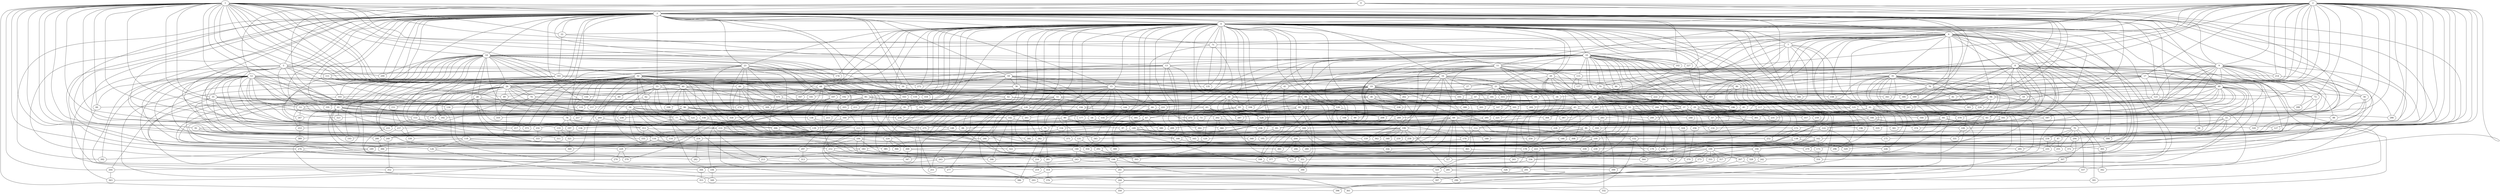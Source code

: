 strict graph "barabasi_albert_graph(400,3)" {
0;
1;
2;
3;
4;
5;
6;
7;
8;
9;
10;
11;
12;
13;
14;
15;
16;
17;
18;
19;
20;
21;
22;
23;
24;
25;
26;
27;
28;
29;
30;
31;
32;
33;
34;
35;
36;
37;
38;
39;
40;
41;
42;
43;
44;
45;
46;
47;
48;
49;
50;
51;
52;
53;
54;
55;
56;
57;
58;
59;
60;
61;
62;
63;
64;
65;
66;
67;
68;
69;
70;
71;
72;
73;
74;
75;
76;
77;
78;
79;
80;
81;
82;
83;
84;
85;
86;
87;
88;
89;
90;
91;
92;
93;
94;
95;
96;
97;
98;
99;
100;
101;
102;
103;
104;
105;
106;
107;
108;
109;
110;
111;
112;
113;
114;
115;
116;
117;
118;
119;
120;
121;
122;
123;
124;
125;
126;
127;
128;
129;
130;
131;
132;
133;
134;
135;
136;
137;
138;
139;
140;
141;
142;
143;
144;
145;
146;
147;
148;
149;
150;
151;
152;
153;
154;
155;
156;
157;
158;
159;
160;
161;
162;
163;
164;
165;
166;
167;
168;
169;
170;
171;
172;
173;
174;
175;
176;
177;
178;
179;
180;
181;
182;
183;
184;
185;
186;
187;
188;
189;
190;
191;
192;
193;
194;
195;
196;
197;
198;
199;
200;
201;
202;
203;
204;
205;
206;
207;
208;
209;
210;
211;
212;
213;
214;
215;
216;
217;
218;
219;
220;
221;
222;
223;
224;
225;
226;
227;
228;
229;
230;
231;
232;
233;
234;
235;
236;
237;
238;
239;
240;
241;
242;
243;
244;
245;
246;
247;
248;
249;
250;
251;
252;
253;
254;
255;
256;
257;
258;
259;
260;
261;
262;
263;
264;
265;
266;
267;
268;
269;
270;
271;
272;
273;
274;
275;
276;
277;
278;
279;
280;
281;
282;
283;
284;
285;
286;
287;
288;
289;
290;
291;
292;
293;
294;
295;
296;
297;
298;
299;
300;
301;
302;
303;
304;
305;
306;
307;
308;
309;
310;
311;
312;
313;
314;
315;
316;
317;
318;
319;
320;
321;
322;
323;
324;
325;
326;
327;
328;
329;
330;
331;
332;
333;
334;
335;
336;
337;
338;
339;
340;
341;
342;
343;
344;
345;
346;
347;
348;
349;
350;
351;
352;
353;
354;
355;
356;
357;
358;
359;
360;
361;
362;
363;
364;
365;
366;
367;
368;
369;
370;
371;
372;
373;
374;
375;
376;
377;
378;
379;
380;
381;
382;
383;
384;
385;
386;
387;
388;
389;
390;
391;
392;
393;
394;
395;
396;
397;
398;
399;
0 -- 3  [is_available=True, prob="0.0718934583172"];
0 -- 5  [is_available=True, prob="1.0"];
0 -- 294  [is_available=True, prob="0.593997237383"];
0 -- 9  [is_available=True, prob="0.457173921353"];
0 -- 12  [is_available=True, prob="0.558397594838"];
0 -- 50  [is_available=True, prob="0.89722426874"];
0 -- 187  [is_available=True, prob="0.207787732257"];
0 -- 190  [is_available=True, prob="0.894584044504"];
1 -- 3  [is_available=True, prob="0.465208249939"];
1 -- 4  [is_available=True, prob="1.0"];
1 -- 5  [is_available=True, prob="0.979094343221"];
1 -- 6  [is_available=True, prob="0.0130062577436"];
1 -- 264  [is_available=True, prob="1.0"];
1 -- 10  [is_available=True, prob="1.0"];
1 -- 12  [is_available=True, prob="0.229570769158"];
1 -- 13  [is_available=True, prob="0.887584714237"];
1 -- 14  [is_available=True, prob="1.0"];
1 -- 143  [is_available=True, prob="0.0345803822738"];
1 -- 19  [is_available=True, prob="0.265401649388"];
1 -- 276  [is_available=True, prob="0.957027865383"];
1 -- 22  [is_available=True, prob="0.674760150298"];
1 -- 34  [is_available=True, prob="1.0"];
1 -- 35  [is_available=True, prob="0.229411561549"];
1 -- 39  [is_available=True, prob="1.0"];
1 -- 40  [is_available=True, prob="1.0"];
1 -- 174  [is_available=True, prob="0.373434012627"];
1 -- 243  [is_available=True, prob="0.876839883205"];
1 -- 60  [is_available=True, prob="1.0"];
1 -- 192  [is_available=True, prob="0.953853768833"];
1 -- 66  [is_available=True, prob="0.0746706448659"];
1 -- 67  [is_available=True, prob="0.602469302405"];
1 -- 205  [is_available=True, prob="0.802513790939"];
1 -- 335  [is_available=True, prob="1.0"];
1 -- 163  [is_available=True, prob="0.306651823044"];
1 -- 86  [is_available=True, prob="0.629021949053"];
1 -- 217  [is_available=True, prob="0.0839026351115"];
1 -- 92  [is_available=True, prob="0.672645101548"];
1 -- 350  [is_available=True, prob="0.563176826935"];
1 -- 95  [is_available=True, prob="1.0"];
1 -- 354  [is_available=True, prob="0.374969356457"];
1 -- 227  [is_available=True, prob="0.159154439359"];
1 -- 233  [is_available=True, prob="0.779214332034"];
1 -- 111  [is_available=True, prob="0.6031644606"];
1 -- 112  [is_available=True, prob="0.413162721287"];
1 -- 211  [is_available=True, prob="0.925600276892"];
1 -- 121  [is_available=True, prob="0.362137087807"];
2 -- 192  [is_available=True, prob="0.578708642616"];
2 -- 258  [is_available=True, prob="0.478969032839"];
2 -- 3  [is_available=True, prob="0.249150547189"];
2 -- 4  [is_available=True, prob="0.676304175105"];
2 -- 6  [is_available=True, prob="0.997202059778"];
2 -- 7  [is_available=True, prob="0.585572116758"];
2 -- 8  [is_available=True, prob="1.0"];
2 -- 9  [is_available=True, prob="0.416183462029"];
2 -- 11  [is_available=True, prob="0.769432328765"];
2 -- 301  [is_available=True, prob="0.25385970857"];
2 -- 16  [is_available=True, prob="0.574607538684"];
2 -- 17  [is_available=True, prob="1.0"];
2 -- 18  [is_available=True, prob="0.513564373057"];
2 -- 152  [is_available=True, prob="1.0"];
2 -- 132  [is_available=True, prob="0.418661994134"];
2 -- 158  [is_available=True, prob="1.0"];
2 -- 31  [is_available=True, prob="1.0"];
2 -- 38  [is_available=True, prob="0.907479883778"];
2 -- 43  [is_available=True, prob="0.101354674252"];
2 -- 173  [is_available=True, prob="0.624373963185"];
2 -- 46  [is_available=True, prob="0.918670395603"];
2 -- 306  [is_available=True, prob="0.56709737794"];
2 -- 180  [is_available=True, prob="0.261472330248"];
2 -- 286  [is_available=True, prob="0.0606672371119"];
2 -- 55  [is_available=True, prob="1.0"];
2 -- 317  [is_available=True, prob="0.627152175298"];
2 -- 64  [is_available=True, prob="0.216430433761"];
2 -- 199  [is_available=True, prob="0.36315795668"];
2 -- 72  [is_available=True, prob="0.0972813138683"];
2 -- 81  [is_available=True, prob="0.722645979607"];
2 -- 338  [is_available=True, prob="1.0"];
2 -- 214  [is_available=True, prob="0.361840085701"];
2 -- 97  [is_available=True, prob="0.0458140028344"];
2 -- 227  [is_available=True, prob="0.719970431871"];
2 -- 337  [is_available=True, prob="0.495103149191"];
2 -- 234  [is_available=True, prob="0.0563569175743"];
3 -- 4  [is_available=True, prob="0.0366325108117"];
3 -- 5  [is_available=True, prob="1.0"];
3 -- 134  [is_available=True, prob="0.869618598781"];
3 -- 8  [is_available=True, prob="0.529681261877"];
3 -- 137  [is_available=True, prob="0.943751555882"];
3 -- 139  [is_available=True, prob="0.517980389992"];
3 -- 130  [is_available=True, prob="1.0"];
3 -- 14  [is_available=True, prob="0.601558996391"];
3 -- 15  [is_available=True, prob="0.0426205245262"];
3 -- 16  [is_available=True, prob="0.230825849249"];
3 -- 18  [is_available=True, prob="0.331473561202"];
3 -- 147  [is_available=True, prob="0.481405157988"];
3 -- 20  [is_available=True, prob="0.576779850772"];
3 -- 22  [is_available=True, prob="0.0934676535458"];
3 -- 23  [is_available=True, prob="0.405607667887"];
3 -- 24  [is_available=True, prob="0.690187118551"];
3 -- 153  [is_available=True, prob="0.786909376885"];
3 -- 157  [is_available=True, prob="0.146409042838"];
3 -- 160  [is_available=True, prob="0.622671060743"];
3 -- 33  [is_available=True, prob="0.336354665784"];
3 -- 292  [is_available=True, prob="1.0"];
3 -- 166  [is_available=True, prob="0.304252534726"];
3 -- 39  [is_available=True, prob="0.350202848698"];
3 -- 42  [is_available=True, prob="0.308900741556"];
3 -- 299  [is_available=True, prob="1.0"];
3 -- 45  [is_available=True, prob="0.464447107583"];
3 -- 48  [is_available=True, prob="1.0"];
3 -- 392  [is_available=True, prob="0.916944997232"];
3 -- 53  [is_available=True, prob="1.0"];
3 -- 311  [is_available=True, prob="0.442888545008"];
3 -- 56  [is_available=True, prob="1.0"];
3 -- 245  [is_available=True, prob="0.858516381191"];
3 -- 320  [is_available=True, prob="0.929498162994"];
3 -- 194  [is_available=True, prob="0.98018619977"];
3 -- 68  [is_available=True, prob="0.150212653222"];
3 -- 71  [is_available=True, prob="0.444331715225"];
3 -- 212  [is_available=True, prob="0.0764895938248"];
3 -- 270  [is_available=True, prob="0.48448583283"];
3 -- 215  [is_available=True, prob="1.0"];
3 -- 219  [is_available=True, prob="0.069941698218"];
3 -- 92  [is_available=True, prob="0.230112301628"];
3 -- 94  [is_available=True, prob="0.281099697908"];
3 -- 95  [is_available=True, prob="0.38165773632"];
3 -- 373  [is_available=True, prob="1.0"];
3 -- 102  [is_available=True, prob="0.199031147651"];
3 -- 103  [is_available=True, prob="1.0"];
3 -- 231  [is_available=True, prob="0.83531134497"];
3 -- 111  [is_available=True, prob="0.195272207376"];
3 -- 275  [is_available=True, prob="0.667032730181"];
3 -- 244  [is_available=True, prob="0.311930255857"];
3 -- 117  [is_available=True, prob="0.345852860184"];
3 -- 118  [is_available=True, prob="0.25396601488"];
3 -- 276  [is_available=True, prob="0.737927678476"];
3 -- 127  [is_available=True, prob="0.0170643033299"];
4 -- 128  [is_available=True, prob="0.355203272897"];
4 -- 6  [is_available=True, prob="0.713029464489"];
4 -- 7  [is_available=True, prob="0.708195978614"];
4 -- 8  [is_available=True, prob="1.0"];
4 -- 9  [is_available=True, prob="0.0553336423927"];
4 -- 10  [is_available=True, prob="0.848829572886"];
4 -- 11  [is_available=True, prob="0.912066829927"];
4 -- 13  [is_available=True, prob="0.912615508986"];
4 -- 15  [is_available=True, prob="0.049561940476"];
4 -- 272  [is_available=True, prob="1.0"];
4 -- 384  [is_available=True, prob="1.0"];
4 -- 20  [is_available=True, prob="0.627598719091"];
4 -- 277  [is_available=True, prob="0.800372970757"];
4 -- 22  [is_available=True, prob="0.365523233837"];
4 -- 23  [is_available=True, prob="0.385789295827"];
4 -- 28  [is_available=True, prob="0.115779011171"];
4 -- 30  [is_available=True, prob="0.983178108075"];
4 -- 163  [is_available=True, prob="0.420002820906"];
4 -- 36  [is_available=True, prob="0.648450657461"];
4 -- 166  [is_available=True, prob="0.939738466242"];
4 -- 167  [is_available=True, prob="1.0"];
4 -- 135  [is_available=True, prob="1.0"];
4 -- 174  [is_available=True, prob="0.176703875717"];
4 -- 175  [is_available=True, prob="0.211307384675"];
4 -- 177  [is_available=True, prob="1.0"];
4 -- 51  [is_available=True, prob="0.85107739634"];
4 -- 53  [is_available=True, prob="0.327856092187"];
4 -- 55  [is_available=True, prob="0.341347796478"];
4 -- 57  [is_available=True, prob="0.0391666097481"];
4 -- 58  [is_available=True, prob="0.829880163231"];
4 -- 318  [is_available=True, prob="0.627903541698"];
4 -- 319  [is_available=True, prob="0.729869175879"];
4 -- 321  [is_available=True, prob="1.0"];
4 -- 67  [is_available=True, prob="0.809128080066"];
4 -- 374  [is_available=True, prob="1.0"];
4 -- 130  [is_available=True, prob="0.77795438469"];
4 -- 71  [is_available=True, prob="0.964896061875"];
4 -- 332  [is_available=True, prob="0.927737345859"];
4 -- 75  [is_available=True, prob="0.966461722378"];
4 -- 76  [is_available=True, prob="1.0"];
4 -- 80  [is_available=True, prob="1.0"];
4 -- 84  [is_available=True, prob="0.642019526689"];
4 -- 341  [is_available=True, prob="1.0"];
4 -- 267  [is_available=True, prob="1.0"];
4 -- 89  [is_available=True, prob="0.248829611296"];
4 -- 218  [is_available=True, prob="0.192309320776"];
4 -- 93  [is_available=True, prob="0.316020468647"];
4 -- 98  [is_available=True, prob="1.0"];
4 -- 101  [is_available=True, prob="0.0309126704296"];
4 -- 102  [is_available=True, prob="1.0"];
4 -- 231  [is_available=True, prob="0.973566413662"];
4 -- 104  [is_available=True, prob="0.0874908671661"];
4 -- 108  [is_available=True, prob="1.0"];
4 -- 110  [is_available=True, prob="0.383707733906"];
4 -- 368  [is_available=True, prob="0.0588690211562"];
4 -- 221  [is_available=True, prob="0.791156718792"];
4 -- 246  [is_available=True, prob="1.0"];
4 -- 247  [is_available=True, prob="0.479178966243"];
4 -- 120  [is_available=True, prob="0.79148796345"];
4 -- 122  [is_available=True, prob="1.0"];
4 -- 251  [is_available=True, prob="0.245815277051"];
4 -- 125  [is_available=True, prob="1.0"];
5 -- 322  [is_available=True, prob="0.463474695917"];
5 -- 228  [is_available=True, prob="0.641768934621"];
5 -- 103  [is_available=True, prob="0.77026764841"];
5 -- 74  [is_available=True, prob="0.66757135218"];
5 -- 299  [is_available=True, prob="0.00826212436635"];
5 -- 304  [is_available=True, prob="0.548120310716"];
5 -- 352  [is_available=True, prob="0.646579993329"];
5 -- 18  [is_available=True, prob="0.713669546056"];
5 -- 35  [is_available=True, prob="0.249728561512"];
5 -- 340  [is_available=True, prob="0.202715446388"];
5 -- 214  [is_available=True, prob="1.0"];
5 -- 191  [is_available=True, prob="0.0788925106779"];
6 -- 7  [is_available=True, prob="1.0"];
6 -- 307  [is_available=True, prob="1.0"];
6 -- 394  [is_available=True, prob="0.988066343411"];
6 -- 13  [is_available=True, prob="0.264579636911"];
6 -- 14  [is_available=True, prob="0.933618184299"];
6 -- 21  [is_available=True, prob="0.745338269799"];
6 -- 285  [is_available=True, prob="0.510961370702"];
6 -- 158  [is_available=True, prob="0.896034157011"];
6 -- 31  [is_available=True, prob="0.835281653193"];
6 -- 34  [is_available=True, prob="1.0"];
6 -- 164  [is_available=True, prob="0.293792906008"];
6 -- 296  [is_available=True, prob="0.326449529976"];
6 -- 45  [is_available=True, prob="0.627533550103"];
6 -- 305  [is_available=True, prob="0.0706637402921"];
6 -- 51  [is_available=True, prob="0.103906768302"];
6 -- 186  [is_available=True, prob="0.13310321347"];
6 -- 65  [is_available=True, prob="0.483302506858"];
6 -- 71  [is_available=True, prob="0.149907736963"];
6 -- 328  [is_available=True, prob="1.0"];
6 -- 76  [is_available=True, prob="0.177157705403"];
6 -- 210  [is_available=True, prob="1.0"];
6 -- 91  [is_available=True, prob="1.0"];
6 -- 355  [is_available=True, prob="0.31370920066"];
6 -- 367  [is_available=True, prob="1.0"];
6 -- 245  [is_available=True, prob="0.518367304305"];
7 -- 100  [is_available=True, prob="0.269642468948"];
7 -- 165  [is_available=True, prob="0.312320523422"];
7 -- 10  [is_available=True, prob="0.861812655457"];
7 -- 205  [is_available=True, prob="0.565197128346"];
7 -- 47  [is_available=True, prob="0.792984700119"];
7 -- 25  [is_available=True, prob="0.305357715368"];
7 -- 346  [is_available=True, prob="1.0"];
7 -- 202  [is_available=True, prob="0.591101316174"];
8 -- 140  [is_available=True, prob="0.474509319884"];
8 -- 15  [is_available=True, prob="0.919215772094"];
8 -- 144  [is_available=True, prob="1.0"];
8 -- 17  [is_available=True, prob="0.501160581374"];
8 -- 161  [is_available=True, prob="0.906395252319"];
8 -- 41  [is_available=True, prob="0.211478803905"];
8 -- 44  [is_available=True, prob="1.0"];
8 -- 48  [is_available=True, prob="0.639790795048"];
8 -- 56  [is_available=True, prob="1.0"];
8 -- 59  [is_available=True, prob="0.486078058192"];
8 -- 60  [is_available=True, prob="0.850337838645"];
8 -- 189  [is_available=True, prob="0.102497007213"];
8 -- 62  [is_available=True, prob="0.572489133085"];
8 -- 73  [is_available=True, prob="1.0"];
8 -- 79  [is_available=True, prob="0.00106195834801"];
8 -- 341  [is_available=True, prob="0.404299230783"];
8 -- 88  [is_available=True, prob="0.259998975494"];
8 -- 315  [is_available=True, prob="0.149236123259"];
8 -- 380  [is_available=True, prob="1.0"];
8 -- 115  [is_available=True, prob="0.554489376539"];
8 -- 374  [is_available=True, prob="0.271153852484"];
8 -- 119  [is_available=True, prob="0.0738688751062"];
8 -- 124  [is_available=True, prob="1.0"];
9 -- 32  [is_available=True, prob="0.243758859312"];
9 -- 283  [is_available=True, prob="0.503735102871"];
9 -- 37  [is_available=True, prob="0.278496010522"];
9 -- 134  [is_available=True, prob="0.0882232965273"];
9 -- 225  [is_available=True, prob="0.256574493336"];
9 -- 169  [is_available=True, prob="0.797430262557"];
9 -- 323  [is_available=True, prob="0.023778107808"];
9 -- 12  [is_available=True, prob="0.486657895288"];
9 -- 288  [is_available=True, prob="0.628483781813"];
9 -- 48  [is_available=True, prob="0.147530049047"];
9 -- 82  [is_available=True, prob="0.17638126415"];
9 -- 291  [is_available=True, prob="0.866873768441"];
9 -- 86  [is_available=True, prob="0.795443022347"];
9 -- 185  [is_available=True, prob="0.0629140213667"];
9 -- 123  [is_available=True, prob="1.0"];
9 -- 214  [is_available=True, prob="0.219760075047"];
9 -- 29  [is_available=True, prob="1.0"];
9 -- 101  [is_available=True, prob="0.672578982394"];
10 -- 262  [is_available=True, prob="0.366398421759"];
10 -- 11  [is_available=True, prob="0.31660816096"];
10 -- 269  [is_available=True, prob="0.334486533629"];
10 -- 274  [is_available=True, prob="1.0"];
10 -- 151  [is_available=True, prob="0.502468400932"];
10 -- 196  [is_available=True, prob="0.227254818685"];
10 -- 29  [is_available=True, prob="0.516330687228"];
10 -- 159  [is_available=True, prob="0.630329856219"];
10 -- 160  [is_available=True, prob="0.990994849549"];
10 -- 162  [is_available=True, prob="1.0"];
10 -- 41  [is_available=True, prob="0.750791597867"];
10 -- 172  [is_available=True, prob="0.684790194429"];
10 -- 46  [is_available=True, prob="0.803596736575"];
10 -- 181  [is_available=True, prob="0.058758872729"];
10 -- 186  [is_available=True, prob="0.946747125536"];
10 -- 279  [is_available=True, prob="0.708563415105"];
10 -- 68  [is_available=True, prob="0.752258798597"];
10 -- 79  [is_available=True, prob="0.538420627448"];
10 -- 82  [is_available=True, prob="0.766844510663"];
10 -- 227  [is_available=True, prob="1.0"];
10 -- 86  [is_available=True, prob="0.321855096908"];
10 -- 218  [is_available=True, prob="0.79743689966"];
10 -- 222  [is_available=True, prob="1.0"];
10 -- 99  [is_available=True, prob="0.110405584835"];
10 -- 102  [is_available=True, prob="0.776380614184"];
10 -- 106  [is_available=True, prob="0.990324393278"];
10 -- 115  [is_available=True, prob="0.533359212708"];
10 -- 117  [is_available=True, prob="0.77047509675"];
11 -- 133  [is_available=True, prob="0.485805746464"];
11 -- 360  [is_available=True, prob="1.0"];
11 -- 137  [is_available=True, prob="0.701391587638"];
11 -- 268  [is_available=True, prob="0.727152418946"];
11 -- 111  [is_available=True, prob="1.0"];
11 -- 16  [is_available=True, prob="1.0"];
11 -- 19  [is_available=True, prob="0.85348584772"];
11 -- 20  [is_available=True, prob="1.0"];
11 -- 265  [is_available=True, prob="0.676332494856"];
11 -- 250  [is_available=True, prob="0.335119994815"];
11 -- 252  [is_available=True, prob="0.869476621651"];
11 -- 362  [is_available=True, prob="0.674456425614"];
11 -- 63  [is_available=True, prob="0.00813832478709"];
12 -- 388  [is_available=True, prob="0.624058225882"];
12 -- 133  [is_available=True, prob="0.264728188734"];
12 -- 135  [is_available=True, prob="0.359418505467"];
12 -- 392  [is_available=True, prob="0.0464817669078"];
12 -- 21  [is_available=True, prob="0.977964134006"];
12 -- 280  [is_available=True, prob="0.925763778306"];
12 -- 284  [is_available=True, prob="1.0"];
12 -- 30  [is_available=True, prob="0.963962998597"];
12 -- 197  [is_available=True, prob="0.192022951709"];
12 -- 288  [is_available=True, prob="0.468761396966"];
12 -- 38  [is_available=True, prob="0.642293523943"];
12 -- 389  [is_available=True, prob="0.982705522051"];
12 -- 176  [is_available=True, prob="0.487478178815"];
12 -- 49  [is_available=True, prob="0.112418271697"];
12 -- 309  [is_available=True, prob="0.203800708183"];
12 -- 312  [is_available=True, prob="1.0"];
12 -- 314  [is_available=True, prob="0.414787829815"];
12 -- 61  [is_available=True, prob="0.665048254859"];
12 -- 66  [is_available=True, prob="1.0"];
12 -- 68  [is_available=True, prob="0.830180458585"];
12 -- 69  [is_available=True, prob="0.882609240302"];
12 -- 70  [is_available=True, prob="0.695946597303"];
12 -- 98  [is_available=True, prob="0.438005146291"];
12 -- 237  [is_available=True, prob="1.0"];
12 -- 110  [is_available=True, prob="1.0"];
12 -- 116  [is_available=True, prob="0.441376211349"];
12 -- 249  [is_available=True, prob="0.0205049528934"];
13 -- 258  [is_available=True, prob="0.583407927333"];
13 -- 209  [is_available=True, prob="0.233508533043"];
13 -- 40  [is_available=True, prob="0.757412266744"];
13 -- 141  [is_available=True, prob="0.131443461309"];
13 -- 143  [is_available=True, prob="1.0"];
13 -- 17  [is_available=True, prob="0.947916937308"];
13 -- 365  [is_available=True, prob="0.389438178229"];
13 -- 239  [is_available=True, prob="1.0"];
14 -- 260  [is_available=True, prob="1.0"];
14 -- 264  [is_available=True, prob="0.185921339281"];
14 -- 259  [is_available=True, prob="0.463250950313"];
14 -- 23  [is_available=True, prob="1.0"];
14 -- 26  [is_available=True, prob="0.39038044001"];
14 -- 156  [is_available=True, prob="0.863188764783"];
14 -- 31  [is_available=True, prob="0.623640896953"];
14 -- 32  [is_available=True, prob="0.473919898123"];
14 -- 28  [is_available=True, prob="0.76454040434"];
14 -- 298  [is_available=True, prob="0.566779113102"];
14 -- 299  [is_available=True, prob="0.1302764814"];
14 -- 182  [is_available=True, prob="0.105567599262"];
14 -- 315  [is_available=True, prob="0.520489207736"];
14 -- 61  [is_available=True, prob="0.735591459172"];
14 -- 191  [is_available=True, prob="0.161387095988"];
14 -- 383  [is_available=True, prob="0.476807441982"];
14 -- 323  [is_available=True, prob="0.285731901539"];
14 -- 203  [is_available=True, prob="0.072990978205"];
14 -- 213  [is_available=True, prob="0.167650114716"];
14 -- 97  [is_available=True, prob="0.286719604192"];
14 -- 107  [is_available=True, prob="0.48382086196"];
14 -- 115  [is_available=True, prob="0.944756796378"];
14 -- 63  [is_available=True, prob="0.388332694143"];
14 -- 126  [is_available=True, prob="0.943472555167"];
14 -- 85  [is_available=True, prob="1.0"];
15 -- 261  [is_available=True, prob="0.918384601662"];
15 -- 262  [is_available=True, prob="0.618929046476"];
15 -- 75  [is_available=True, prob="0.42866580576"];
15 -- 44  [is_available=True, prob="0.849565440592"];
15 -- 203  [is_available=True, prob="1.0"];
15 -- 144  [is_available=True, prob="1.0"];
15 -- 113  [is_available=True, prob="0.0485632570454"];
15 -- 131  [is_available=True, prob="0.584074706507"];
15 -- 181  [is_available=True, prob="0.772996301156"];
15 -- 150  [is_available=True, prob="0.774625797165"];
15 -- 343  [is_available=True, prob="0.418482429759"];
15 -- 216  [is_available=True, prob="0.111208976718"];
15 -- 155  [is_available=True, prob="1.0"];
16 -- 132  [is_available=True, prob="0.868822176918"];
16 -- 309  [is_available=True, prob="0.162421227731"];
16 -- 105  [is_available=True, prob="1.0"];
16 -- 253  [is_available=True, prob="0.060873525163"];
16 -- 19  [is_available=True, prob="0.139094549633"];
16 -- 308  [is_available=True, prob="1.0"];
16 -- 21  [is_available=True, prob="1.0"];
16 -- 297  [is_available=True, prob="1.0"];
16 -- 83  [is_available=True, prob="0.903024900441"];
16 -- 250  [is_available=True, prob="0.129873824036"];
16 -- 27  [is_available=True, prob="0.924048198704"];
16 -- 93  [is_available=True, prob="0.887713264931"];
16 -- 85  [is_available=True, prob="0.796946447123"];
17 -- 320  [is_available=True, prob="0.599975521804"];
17 -- 123  [is_available=True, prob="0.910795171636"];
17 -- 391  [is_available=True, prob="0.216651724328"];
17 -- 206  [is_available=True, prob="0.948872891962"];
17 -- 207  [is_available=True, prob="0.538664406429"];
17 -- 145  [is_available=True, prob="1.0"];
17 -- 372  [is_available=True, prob="1.0"];
17 -- 26  [is_available=True, prob="0.743088107244"];
17 -- 27  [is_available=True, prob="0.941640888856"];
17 -- 314  [is_available=True, prob="0.96192302092"];
18 -- 272  [is_available=True, prob="0.331026085169"];
18 -- 36  [is_available=True, prob="0.551397261948"];
18 -- 39  [is_available=True, prob="0.520522092381"];
18 -- 80  [is_available=True, prob="1.0"];
18 -- 344  [is_available=True, prob="1.0"];
18 -- 59  [is_available=True, prob="0.377727292382"];
18 -- 188  [is_available=True, prob="1.0"];
18 -- 189  [is_available=True, prob="0.537356772466"];
19 -- 98  [is_available=True, prob="1.0"];
19 -- 196  [is_available=True, prob="0.296846205458"];
19 -- 262  [is_available=True, prob="1.0"];
19 -- 38  [is_available=True, prob="1.0"];
19 -- 104  [is_available=True, prob="0.165836351863"];
19 -- 233  [is_available=True, prob="1.0"];
19 -- 208  [is_available=True, prob="0.679199842698"];
19 -- 78  [is_available=True, prob="0.0948123213061"];
19 -- 120  [is_available=True, prob="0.575383790371"];
19 -- 24  [is_available=True, prob="1.0"];
19 -- 292  [is_available=True, prob="1.0"];
19 -- 90  [is_available=True, prob="0.652468097275"];
19 -- 91  [is_available=True, prob="0.389480518733"];
19 -- 30  [is_available=True, prob="0.702033071042"];
19 -- 287  [is_available=True, prob="1.0"];
20 -- 37  [is_available=True, prob="1.0"];
20 -- 81  [is_available=True, prob="0.248286514003"];
20 -- 46  [is_available=True, prob="0.349016372073"];
20 -- 43  [is_available=True, prob="0.235587866278"];
20 -- 25  [is_available=True, prob="0.375567681792"];
20 -- 27  [is_available=True, prob="0.441593963191"];
20 -- 94  [is_available=True, prob="1.0"];
20 -- 229  [is_available=True, prob="0.1006076415"];
21 -- 367  [is_available=True, prob="0.524214285357"];
21 -- 225  [is_available=True, prob="1.0"];
21 -- 34  [is_available=True, prob="0.934354536896"];
21 -- 35  [is_available=True, prob="0.280415104981"];
21 -- 164  [is_available=True, prob="1.0"];
21 -- 69  [is_available=True, prob="0.302935054287"];
21 -- 265  [is_available=True, prob="0.64786048391"];
21 -- 326  [is_available=True, prob="0.193319044062"];
21 -- 269  [is_available=True, prob="1.0"];
21 -- 47  [is_available=True, prob="0.856385285863"];
21 -- 147  [is_available=True, prob="1.0"];
21 -- 181  [is_available=True, prob="0.76191134833"];
21 -- 24  [is_available=True, prob="0.0707993904946"];
21 -- 25  [is_available=True, prob="0.905896578623"];
21 -- 315  [is_available=True, prob="1.0"];
22 -- 143  [is_available=True, prob="0.24183094756"];
22 -- 47  [is_available=True, prob="1.0"];
23 -- 32  [is_available=True, prob="0.866006788379"];
23 -- 165  [is_available=True, prob="0.657506945899"];
23 -- 358  [is_available=True, prob="0.126763603448"];
23 -- 171  [is_available=True, prob="0.346369215558"];
23 -- 206  [is_available=True, prob="0.135384041896"];
23 -- 310  [is_available=True, prob="0.603424415485"];
23 -- 51  [is_available=True, prob="0.313100019005"];
23 -- 174  [is_available=True, prob="0.0309677034618"];
23 -- 278  [is_available=True, prob="0.530464552243"];
23 -- 57  [is_available=True, prob="0.864651573168"];
23 -- 26  [is_available=True, prob="0.487762040923"];
23 -- 60  [is_available=True, prob="0.965597412607"];
23 -- 318  [is_available=True, prob="0.375291889254"];
24 -- 112  [is_available=True, prob="0.367147555165"];
25 -- 128  [is_available=True, prob="0.457162545221"];
25 -- 266  [is_available=True, prob="0.689829023419"];
25 -- 146  [is_available=True, prob="0.159352925748"];
25 -- 278  [is_available=True, prob="0.998544173151"];
25 -- 283  [is_available=True, prob="1.0"];
25 -- 29  [is_available=True, prob="0.570218831225"];
25 -- 37  [is_available=True, prob="1.0"];
25 -- 50  [is_available=True, prob="0.445613623552"];
25 -- 179  [is_available=True, prob="0.374508614225"];
25 -- 52  [is_available=True, prob="0.743228187316"];
25 -- 61  [is_available=True, prob="0.860603031543"];
25 -- 195  [is_available=True, prob="0.718126515991"];
25 -- 324  [is_available=True, prob="1.0"];
25 -- 197  [is_available=True, prob="0.401317119686"];
25 -- 204  [is_available=True, prob="0.292367513004"];
25 -- 207  [is_available=True, prob="1.0"];
25 -- 211  [is_available=True, prob="0.382598034085"];
25 -- 220  [is_available=True, prob="1.0"];
25 -- 381  [is_available=True, prob="0.826454474675"];
25 -- 117  [is_available=True, prob="1.0"];
25 -- 125  [is_available=True, prob="0.550143087891"];
26 -- 96  [is_available=True, prob="1.0"];
26 -- 344  [is_available=True, prob="0.551514663375"];
26 -- 49  [is_available=True, prob="0.0509376667178"];
26 -- 136  [is_available=True, prob="0.696065451498"];
26 -- 42  [is_available=True, prob="1.0"];
26 -- 151  [is_available=True, prob="0.663367617717"];
26 -- 301  [is_available=True, prob="0.212932696732"];
26 -- 369  [is_available=True, prob="0.0501689539722"];
26 -- 306  [is_available=True, prob="0.632347963737"];
26 -- 182  [is_available=True, prob="0.586734241657"];
26 -- 153  [is_available=True, prob="0.794137406524"];
26 -- 89  [is_available=True, prob="1.0"];
26 -- 28  [is_available=True, prob="0.297487486922"];
26 -- 74  [is_available=True, prob="0.0596219780723"];
26 -- 185  [is_available=True, prob="0.641477712424"];
27 -- 74  [is_available=True, prob="1.0"];
27 -- 388  [is_available=True, prob="1.0"];
28 -- 130  [is_available=True, prob="0.206401593636"];
28 -- 261  [is_available=True, prob="0.855866048569"];
28 -- 295  [is_available=True, prob="1.0"];
28 -- 179  [is_available=True, prob="0.0636556358619"];
28 -- 52  [is_available=True, prob="0.410529511965"];
28 -- 118  [is_available=True, prob="1.0"];
28 -- 184  [is_available=True, prob="0.0187029576388"];
28 -- 148  [is_available=True, prob="0.815686803457"];
29 -- 256  [is_available=True, prob="0.506256400043"];
29 -- 260  [is_available=True, prob="0.390527999675"];
29 -- 231  [is_available=True, prob="0.0815576712626"];
29 -- 232  [is_available=True, prob="1.0"];
29 -- 108  [is_available=True, prob="0.891753681384"];
29 -- 301  [is_available=True, prob="0.687137982898"];
29 -- 238  [is_available=True, prob="0.406299198712"];
29 -- 121  [is_available=True, prob="0.586796563896"];
29 -- 54  [is_available=True, prob="0.495577619275"];
29 -- 55  [is_available=True, prob="0.94755625607"];
29 -- 58  [is_available=True, prob="0.183235815524"];
29 -- 187  [is_available=True, prob="0.0280308776768"];
29 -- 348  [is_available=True, prob="0.678993148824"];
30 -- 104  [is_available=True, prob="0.0452942599608"];
30 -- 266  [is_available=True, prob="0.288459766132"];
30 -- 45  [is_available=True, prob="0.28425660749"];
30 -- 209  [is_available=True, prob="0.184107203048"];
30 -- 351  [is_available=True, prob="0.425979711799"];
30 -- 287  [is_available=True, prob="0.22955374527"];
30 -- 124  [is_available=True, prob="0.408783885188"];
30 -- 93  [is_available=True, prob="0.0597132575104"];
30 -- 63  [is_available=True, prob="1.0"];
31 -- 64  [is_available=True, prob="0.836770050239"];
31 -- 33  [is_available=True, prob="0.437223570915"];
31 -- 65  [is_available=True, prob="1.0"];
31 -- 236  [is_available=True, prob="0.449939223824"];
31 -- 266  [is_available=True, prob="0.601841042679"];
31 -- 331  [is_available=True, prob="0.622611527103"];
31 -- 76  [is_available=True, prob="0.377023867738"];
31 -- 305  [is_available=True, prob="0.4754686761"];
31 -- 52  [is_available=True, prob="1.0"];
31 -- 270  [is_available=True, prob="0.854082386285"];
31 -- 183  [is_available=True, prob="0.948095982043"];
31 -- 343  [is_available=True, prob="0.636714024662"];
31 -- 313  [is_available=True, prob="0.978680159418"];
31 -- 154  [is_available=True, prob="0.242022363614"];
31 -- 378  [is_available=True, prob="0.050091115552"];
32 -- 257  [is_available=True, prob="0.412954762077"];
32 -- 131  [is_available=True, prob="0.763548994278"];
32 -- 260  [is_available=True, prob="1.0"];
32 -- 268  [is_available=True, prob="1.0"];
32 -- 141  [is_available=True, prob="1.0"];
32 -- 150  [is_available=True, prob="0.516557175179"];
32 -- 157  [is_available=True, prob="1.0"];
32 -- 33  [is_available=True, prob="0.219946416589"];
32 -- 36  [is_available=True, prob="0.599958531288"];
32 -- 40  [is_available=True, prob="1.0"];
32 -- 41  [is_available=True, prob="0.732114394693"];
32 -- 62  [is_available=True, prob="1.0"];
32 -- 78  [is_available=True, prob="0.872388571673"];
32 -- 79  [is_available=True, prob="0.352325955927"];
32 -- 217  [is_available=True, prob="0.977962152733"];
32 -- 232  [is_available=True, prob="1.0"];
32 -- 238  [is_available=True, prob="1.0"];
32 -- 240  [is_available=True, prob="1.0"];
32 -- 373  [is_available=True, prob="0.831482746254"];
32 -- 119  [is_available=True, prob="0.368055011233"];
32 -- 248  [is_available=True, prob="0.95228919086"];
32 -- 122  [is_available=True, prob="0.576757314292"];
33 -- 198  [is_available=True, prob="0.197947027296"];
33 -- 103  [is_available=True, prob="0.365950624185"];
33 -- 105  [is_available=True, prob="1.0"];
33 -- 50  [is_available=True, prob="0.708141122598"];
33 -- 54  [is_available=True, prob="0.577710344252"];
33 -- 89  [is_available=True, prob="0.0353938831142"];
33 -- 155  [is_available=True, prob="1.0"];
33 -- 62  [is_available=True, prob="0.370034391664"];
34 -- 396  [is_available=True, prob="1.0"];
35 -- 384  [is_available=True, prob="0.766593607471"];
35 -- 195  [is_available=True, prob="0.152412082984"];
35 -- 138  [is_available=True, prob="1.0"];
35 -- 109  [is_available=True, prob="0.257078544593"];
35 -- 142  [is_available=True, prob="0.19667277486"];
35 -- 269  [is_available=True, prob="1.0"];
35 -- 53  [is_available=True, prob="0.777830065409"];
35 -- 119  [is_available=True, prob="0.16953484176"];
36 -- 107  [is_available=True, prob="0.754935982311"];
36 -- 42  [is_available=True, prob="0.0506766235601"];
36 -- 43  [is_available=True, prob="0.78780149529"];
36 -- 376  [is_available=True, prob="1.0"];
36 -- 54  [is_available=True, prob="0.987401731261"];
36 -- 267  [is_available=True, prob="0.405761440152"];
36 -- 330  [is_available=True, prob="0.399083277844"];
36 -- 222  [is_available=True, prob="0.207022252588"];
37 -- 256  [is_available=True, prob="0.809501543105"];
37 -- 387  [is_available=True, prob="0.467786332932"];
37 -- 394  [is_available=True, prob="0.152682518478"];
37 -- 279  [is_available=True, prob="0.735802625344"];
37 -- 399  [is_available=True, prob="0.150726080623"];
37 -- 310  [is_available=True, prob="0.504038394829"];
37 -- 57  [is_available=True, prob="0.439258913885"];
37 -- 248  [is_available=True, prob="0.909528768621"];
38 -- 358  [is_available=True, prob="0.572647013486"];
38 -- 303  [is_available=True, prob="0.0093638583242"];
38 -- 338  [is_available=True, prob="1.0"];
38 -- 311  [is_available=True, prob="0.922402776965"];
39 -- 224  [is_available=True, prob="0.217867337083"];
39 -- 346  [is_available=True, prob="0.82244554856"];
40 -- 145  [is_available=True, prob="0.191601892678"];
40 -- 72  [is_available=True, prob="1.0"];
40 -- 73  [is_available=True, prob="1.0"];
40 -- 298  [is_available=True, prob="0.873289955027"];
40 -- 96  [is_available=True, prob="0.101579005637"];
40 -- 49  [is_available=True, prob="1.0"];
40 -- 213  [is_available=True, prob="0.113028565864"];
40 -- 121  [is_available=True, prob="0.224364135244"];
40 -- 123  [is_available=True, prob="0.478898736599"];
41 -- 169  [is_available=True, prob="0.997674700282"];
41 -- 168  [is_available=True, prob="0.904490907302"];
41 -- 345  [is_available=True, prob="0.423023205881"];
42 -- 44  [is_available=True, prob="0.684505836009"];
42 -- 275  [is_available=True, prob="0.482935437009"];
42 -- 84  [is_available=True, prob="1.0"];
42 -- 251  [is_available=True, prob="1.0"];
42 -- 186  [is_available=True, prob="0.113228327058"];
43 -- 304  [is_available=True, prob="0.278401599452"];
43 -- 67  [is_available=True, prob="1.0"];
43 -- 295  [is_available=True, prob="1.0"];
43 -- 308  [is_available=True, prob="0.00176927351939"];
43 -- 208  [is_available=True, prob="1.0"];
43 -- 178  [is_available=True, prob="0.0611759466974"];
43 -- 387  [is_available=True, prob="0.0680336533695"];
43 -- 149  [is_available=True, prob="1.0"];
43 -- 228  [is_available=True, prob="0.387548858883"];
43 -- 90  [is_available=True, prob="0.258419426623"];
44 -- 64  [is_available=True, prob="0.562420088939"];
44 -- 177  [is_available=True, prob="1.0"];
44 -- 345  [is_available=True, prob="0.74299014496"];
44 -- 362  [is_available=True, prob="1.0"];
45 -- 156  [is_available=True, prob="1.0"];
45 -- 69  [is_available=True, prob="0.767702096894"];
47 -- 66  [is_available=True, prob="0.937816609203"];
47 -- 101  [is_available=True, prob="0.0267270015748"];
47 -- 201  [is_available=True, prob="0.345287783888"];
47 -- 221  [is_available=True, prob="0.197505106296"];
48 -- 161  [is_available=True, prob="1.0"];
48 -- 324  [is_available=True, prob="0.229117185257"];
48 -- 357  [is_available=True, prob="1.0"];
48 -- 70  [is_available=True, prob="0.451306990644"];
48 -- 138  [is_available=True, prob="0.695173566999"];
48 -- 222  [is_available=True, prob="0.0778351999596"];
48 -- 72  [is_available=True, prob="0.540262173645"];
48 -- 83  [is_available=True, prob="0.0621605673923"];
48 -- 187  [is_available=True, prob="0.448812887521"];
48 -- 201  [is_available=True, prob="0.876152920101"];
48 -- 56  [is_available=True, prob="0.811746014261"];
48 -- 346  [is_available=True, prob="0.872199061292"];
48 -- 59  [is_available=True, prob="0.44106788322"];
48 -- 220  [is_available=True, prob="0.784387101929"];
48 -- 125  [is_available=True, prob="0.33061919626"];
48 -- 94  [is_available=True, prob="0.744368104188"];
50 -- 99  [is_available=True, prob="0.176790469775"];
50 -- 358  [is_available=True, prob="0.752432626272"];
50 -- 230  [is_available=True, prob="0.816724299425"];
50 -- 327  [is_available=True, prob="1.0"];
50 -- 395  [is_available=True, prob="1.0"];
50 -- 114  [is_available=True, prob="0.457988213069"];
50 -- 116  [is_available=True, prob="1.0"];
50 -- 313  [is_available=True, prob="0.946739232446"];
50 -- 377  [is_available=True, prob="0.696571199886"];
51 -- 224  [is_available=True, prob="0.741536755785"];
51 -- 106  [is_available=True, prob="0.201265137429"];
51 -- 142  [is_available=True, prob="0.0746369757732"];
51 -- 80  [is_available=True, prob="1.0"];
51 -- 82  [is_available=True, prob="0.893624525954"];
51 -- 184  [is_available=True, prob="0.288058667968"];
51 -- 223  [is_available=True, prob="0.843465773863"];
51 -- 191  [is_available=True, prob="0.324158934135"];
52 -- 356  [is_available=True, prob="0.246443963848"];
52 -- 136  [is_available=True, prob="0.40202405164"];
52 -- 364  [is_available=True, prob="1.0"];
52 -- 334  [is_available=True, prob="0.781765687054"];
52 -- 200  [is_available=True, prob="1.0"];
52 -- 88  [is_available=True, prob="0.292909083015"];
53 -- 166  [is_available=True, prob="1.0"];
53 -- 77  [is_available=True, prob="0.954486747632"];
53 -- 78  [is_available=True, prob="1.0"];
53 -- 177  [is_available=True, prob="1.0"];
53 -- 247  [is_available=True, prob="0.949535477295"];
53 -- 253  [is_available=True, prob="0.22143778807"];
54 -- 83  [is_available=True, prob="0.496229888794"];
54 -- 209  [is_available=True, prob="1.0"];
55 -- 100  [is_available=True, prob="0.320162836349"];
55 -- 170  [is_available=True, prob="0.903747860871"];
55 -- 87  [is_available=True, prob="0.617760852724"];
55 -- 58  [is_available=True, prob="0.381419481073"];
55 -- 316  [is_available=True, prob="0.726834160453"];
56 -- 198  [is_available=True, prob="0.156753419229"];
56 -- 88  [is_available=True, prob="1.0"];
56 -- 127  [is_available=True, prob="1.0"];
57 -- 132  [is_available=True, prob="1.0"];
59 -- 77  [is_available=True, prob="0.487509060487"];
60 -- 171  [is_available=True, prob="0.207250997241"];
60 -- 140  [is_available=True, prob="0.382211309088"];
60 -- 338  [is_available=True, prob="0.724902273841"];
60 -- 368  [is_available=True, prob="1.0"];
60 -- 274  [is_available=True, prob="0.491147936446"];
60 -- 180  [is_available=True, prob="0.984358533014"];
61 -- 65  [is_available=True, prob="1.0"];
61 -- 323  [is_available=True, prob="0.56220641503"];
61 -- 230  [is_available=True, prob="0.799808365051"];
61 -- 193  [is_available=True, prob="0.961536876358"];
61 -- 385  [is_available=True, prob="0.710262928191"];
61 -- 273  [is_available=True, prob="0.387176498347"];
61 -- 114  [is_available=True, prob="0.39170147673"];
61 -- 153  [is_available=True, prob="0.307950003687"];
61 -- 379  [is_available=True, prob="0.345050752372"];
61 -- 254  [is_available=True, prob="0.931480848905"];
62 -- 77  [is_available=True, prob="1.0"];
62 -- 312  [is_available=True, prob="1.0"];
62 -- 154  [is_available=True, prob="0.850655478684"];
63 -- 289  [is_available=True, prob="1.0"];
63 -- 395  [is_available=True, prob="0.179083632614"];
63 -- 73  [is_available=True, prob="0.0704035882013"];
63 -- 202  [is_available=True, prob="0.143926864987"];
63 -- 271  [is_available=True, prob="1.0"];
63 -- 170  [is_available=True, prob="0.412703848636"];
63 -- 287  [is_available=True, prob="0.311144119117"];
64 -- 70  [is_available=True, prob="0.211704685602"];
64 -- 139  [is_available=True, prob="0.783183116611"];
64 -- 109  [is_available=True, prob="0.0553751274851"];
64 -- 237  [is_available=True, prob="1.0"];
64 -- 112  [is_available=True, prob="1.0"];
64 -- 244  [is_available=True, prob="0.319265976456"];
64 -- 122  [is_available=True, prob="0.710715152835"];
64 -- 127  [is_available=True, prob="0.611878105775"];
65 -- 90  [is_available=True, prob="0.767670173085"];
65 -- 239  [is_available=True, prob="0.226115097642"];
66 -- 363  [is_available=True, prob="0.127231900506"];
67 -- 97  [is_available=True, prob="0.295216244301"];
67 -- 300  [is_available=True, prob="0.20037359064"];
67 -- 246  [is_available=True, prob="1.0"];
67 -- 152  [is_available=True, prob="0.808956403223"];
67 -- 154  [is_available=True, prob="0.683761594077"];
67 -- 380  [is_available=True, prob="0.0558186783488"];
68 -- 171  [is_available=True, prob="1.0"];
68 -- 192  [is_available=True, prob="0.990552292207"];
68 -- 318  [is_available=True, prob="0.238067329886"];
68 -- 167  [is_available=True, prob="0.542050004072"];
68 -- 210  [is_available=True, prob="0.794804470447"];
68 -- 329  [is_available=True, prob="0.816670467679"];
68 -- 107  [is_available=True, prob="0.131262573603"];
68 -- 141  [is_available=True, prob="0.75557705056"];
68 -- 110  [is_available=True, prob="0.748620342888"];
68 -- 175  [is_available=True, prob="0.916265307168"];
68 -- 178  [is_available=True, prob="0.251540285898"];
68 -- 163  [is_available=True, prob="0.90224506758"];
68 -- 215  [is_available=True, prob="0.567825863817"];
68 -- 85  [is_available=True, prob="0.947693824214"];
68 -- 183  [is_available=True, prob="0.935122528846"];
68 -- 379  [is_available=True, prob="0.0404202001635"];
68 -- 221  [is_available=True, prob="0.209626269592"];
68 -- 190  [is_available=True, prob="0.771818817096"];
69 -- 290  [is_available=True, prob="1.0"];
69 -- 327  [is_available=True, prob="1.0"];
69 -- 106  [is_available=True, prob="0.689298140151"];
69 -- 75  [is_available=True, prob="0.631022879918"];
69 -- 365  [is_available=True, prob="0.107108731709"];
69 -- 148  [is_available=True, prob="0.762726886461"];
69 -- 281  [is_available=True, prob="0.045778627572"];
69 -- 92  [is_available=True, prob="0.268869665841"];
69 -- 341  [is_available=True, prob="0.652881817213"];
70 -- 294  [is_available=True, prob="1.0"];
70 -- 391  [is_available=True, prob="1.0"];
70 -- 234  [is_available=True, prob="1.0"];
70 -- 337  [is_available=True, prob="1.0"];
70 -- 114  [is_available=True, prob="1.0"];
70 -- 87  [is_available=True, prob="1.0"];
70 -- 255  [is_available=True, prob="0.180502491929"];
71 -- 135  [is_available=True, prob="0.359121999051"];
71 -- 302  [is_available=True, prob="1.0"];
71 -- 176  [is_available=True, prob="0.123921038227"];
72 -- 288  [is_available=True, prob="0.850412833739"];
72 -- 259  [is_available=True, prob="1.0"];
72 -- 329  [is_available=True, prob="0.512079212464"];
74 -- 356  [is_available=True, prob="0.906208953592"];
74 -- 202  [is_available=True, prob="0.343598026515"];
74 -- 274  [is_available=True, prob="1.0"];
74 -- 310  [is_available=True, prob="0.168789264677"];
75 -- 281  [is_available=True, prob="0.485608728203"];
75 -- 118  [is_available=True, prob="0.590873661942"];
76 -- 343  [is_available=True, prob="0.811466796973"];
76 -- 303  [is_available=True, prob="0.540346341303"];
76 -- 81  [is_available=True, prob="0.583185517544"];
76 -- 87  [is_available=True, prob="0.53955725275"];
76 -- 185  [is_available=True, prob="0.644100749356"];
76 -- 189  [is_available=True, prob="1.0"];
77 -- 162  [is_available=True, prob="1.0"];
77 -- 100  [is_available=True, prob="0.739376482057"];
77 -- 302  [is_available=True, prob="0.522130157662"];
77 -- 113  [is_available=True, prob="0.826892892861"];
77 -- 312  [is_available=True, prob="0.994087862048"];
77 -- 324  [is_available=True, prob="1.0"];
77 -- 159  [is_available=True, prob="1.0"];
78 -- 133  [is_available=True, prob="0.237367036314"];
78 -- 134  [is_available=True, prob="0.842536657069"];
78 -- 210  [is_available=True, prob="0.137763857313"];
78 -- 84  [is_available=True, prob="0.880265397626"];
78 -- 197  [is_available=True, prob="0.052120603837"];
79 -- 248  [is_available=True, prob="0.68664662739"];
79 -- 158  [is_available=True, prob="0.30388479197"];
80 -- 129  [is_available=True, prob="0.112305024225"];
80 -- 355  [is_available=True, prob="0.896887743731"];
80 -- 148  [is_available=True, prob="1.0"];
80 -- 375  [is_available=True, prob="0.478410676743"];
80 -- 380  [is_available=True, prob="0.61978300775"];
81 -- 91  [is_available=True, prob="1.0"];
82 -- 257  [is_available=True, prob="0.419850269991"];
82 -- 390  [is_available=True, prob="0.0642360507336"];
82 -- 230  [is_available=True, prob="0.584792052466"];
82 -- 200  [is_available=True, prob="0.731531537128"];
82 -- 371  [is_available=True, prob="0.958077242472"];
82 -- 142  [is_available=True, prob="1.0"];
83 -- 195  [is_available=True, prob="0.495977477847"];
83 -- 193  [is_available=True, prob="0.898890526485"];
83 -- 375  [is_available=True, prob="0.814677981469"];
84 -- 317  [is_available=True, prob="1.0"];
85 -- 96  [is_available=True, prob="0.430059041749"];
85 -- 194  [is_available=True, prob="0.645314611984"];
85 -- 387  [is_available=True, prob="1.0"];
85 -- 203  [is_available=True, prob="0.0445354105042"];
85 -- 113  [is_available=True, prob="1.0"];
85 -- 211  [is_available=True, prob="0.0273824871869"];
86 -- 296  [is_available=True, prob="1.0"];
86 -- 367  [is_available=True, prob="0.31218236046"];
86 -- 378  [is_available=True, prob="0.223741777861"];
86 -- 219  [is_available=True, prob="0.833550070784"];
86 -- 126  [is_available=True, prob="0.903848449356"];
87 -- 235  [is_available=True, prob="1.0"];
87 -- 205  [is_available=True, prob="0.594581847166"];
87 -- 255  [is_available=True, prob="0.0733284203096"];
88 -- 242  [is_available=True, prob="0.484808231687"];
89 -- 363  [is_available=True, prob="0.725648345955"];
90 -- 131  [is_available=True, prob="0.304375666798"];
90 -- 332  [is_available=True, prob="0.351870866188"];
90 -- 109  [is_available=True, prob="0.741388714062"];
90 -- 399  [is_available=True, prob="0.657028869239"];
90 -- 146  [is_available=True, prob="1.0"];
90 -- 152  [is_available=True, prob="0.808733278848"];
90 -- 254  [is_available=True, prob="0.672351801433"];
90 -- 223  [is_available=True, prob="0.670175658533"];
91 -- 164  [is_available=True, prob="0.766257238422"];
91 -- 200  [is_available=True, prob="0.384487727085"];
91 -- 215  [is_available=True, prob="1.0"];
91 -- 376  [is_available=True, prob="0.498975207548"];
91 -- 378  [is_available=True, prob="0.41716674451"];
91 -- 155  [is_available=True, prob="0.769531442595"];
92 -- 224  [is_available=True, prob="1.0"];
92 -- 240  [is_available=True, prob="0.120889076115"];
93 -- 129  [is_available=True, prob="1.0"];
93 -- 286  [is_available=True, prob="0.959522623758"];
93 -- 182  [is_available=True, prob="0.549207390306"];
93 -- 283  [is_available=True, prob="1.0"];
93 -- 124  [is_available=True, prob="0.539994287793"];
94 -- 99  [is_available=True, prob="1.0"];
94 -- 147  [is_available=True, prob="0.296660719897"];
94 -- 303  [is_available=True, prob="0.412226107246"];
94 -- 342  [is_available=True, prob="1.0"];
94 -- 220  [is_available=True, prob="0.559938088943"];
94 -- 95  [is_available=True, prob="1.0"];
95 -- 160  [is_available=True, prob="0.0604772265782"];
95 -- 204  [is_available=True, prob="0.603525002422"];
96 -- 225  [is_available=True, prob="0.691375321745"];
96 -- 357  [is_available=True, prob="0.639319060294"];
96 -- 236  [is_available=True, prob="1.0"];
96 -- 336  [is_available=True, prob="0.328373754803"];
96 -- 156  [is_available=True, prob="0.902038549836"];
96 -- 254  [is_available=True, prob="0.172314604707"];
97 -- 326  [is_available=True, prob="0.780270570858"];
98 -- 168  [is_available=True, prob="0.167876825226"];
98 -- 108  [is_available=True, prob="0.0108972822632"];
98 -- 173  [is_available=True, prob="1.0"];
98 -- 271  [is_available=True, prob="1.0"];
98 -- 146  [is_available=True, prob="0.931459728322"];
98 -- 120  [is_available=True, prob="0.285349007497"];
100 -- 331  [is_available=True, prob="0.701553193237"];
100 -- 243  [is_available=True, prob="0.93544753628"];
101 -- 295  [is_available=True, prob="0.403616651472"];
102 -- 105  [is_available=True, prob="0.540230415455"];
103 -- 390  [is_available=True, prob="1.0"];
103 -- 151  [is_available=True, prob="0.910634200994"];
105 -- 388  [is_available=True, prob="0.816172074216"];
105 -- 325  [is_available=True, prob="0.0472579497987"];
106 -- 129  [is_available=True, prob="1.0"];
106 -- 258  [is_available=True, prob="0.315984298782"];
106 -- 259  [is_available=True, prob="0.563377360915"];
106 -- 348  [is_available=True, prob="0.8385714568"];
106 -- 331  [is_available=True, prob="1.0"];
106 -- 362  [is_available=True, prob="0.81543023659"];
106 -- 116  [is_available=True, prob="0.399450559819"];
106 -- 188  [is_available=True, prob="0.354685101309"];
106 -- 285  [is_available=True, prob="0.255452399235"];
106 -- 159  [is_available=True, prob="0.0461066238556"];
107 -- 136  [is_available=True, prob="1.0"];
107 -- 139  [is_available=True, prob="0.117497548749"];
107 -- 336  [is_available=True, prob="0.608873556919"];
108 -- 320  [is_available=True, prob="1.0"];
109 -- 239  [is_available=True, prob="0.966154200956"];
109 -- 178  [is_available=True, prob="0.18386830252"];
109 -- 339  [is_available=True, prob="0.461496092575"];
109 -- 212  [is_available=True, prob="0.0301254433699"];
110 -- 144  [is_available=True, prob="0.0991609353652"];
110 -- 145  [is_available=True, prob="1.0"];
111 -- 128  [is_available=True, prob="1.0"];
111 -- 150  [is_available=True, prob="0.498936097939"];
111 -- 247  [is_available=True, prob="0.956167149086"];
112 -- 170  [is_available=True, prob="1.0"];
112 -- 180  [is_available=True, prob="0.212170573529"];
113 -- 184  [is_available=True, prob="0.886330876522"];
113 -- 347  [is_available=True, prob="0.120520544791"];
115 -- 137  [is_available=True, prob="0.215417379573"];
115 -- 207  [is_available=True, prob="0.330750386"];
116 -- 229  [is_available=True, prob="0.149504082184"];
116 -- 296  [is_available=True, prob="0.200955988296"];
116 -- 276  [is_available=True, prob="0.223843736826"];
116 -- 183  [is_available=True, prob="0.41710427041"];
117 -- 284  [is_available=True, prob="0.0922724523977"];
117 -- 357  [is_available=True, prob="0.167003692405"];
118 -- 226  [is_available=True, prob="1.0"];
118 -- 297  [is_available=True, prob="1.0"];
118 -- 279  [is_available=True, prob="0.737882932531"];
118 -- 249  [is_available=True, prob="0.611709207931"];
118 -- 126  [is_available=True, prob="0.418728618966"];
120 -- 234  [is_available=True, prob="0.476964216591"];
120 -- 208  [is_available=True, prob="1.0"];
120 -- 377  [is_available=True, prob="1.0"];
120 -- 252  [is_available=True, prob="1.0"];
120 -- 255  [is_available=True, prob="1.0"];
121 -- 149  [is_available=True, prob="0.845969592072"];
122 -- 290  [is_available=True, prob="1.0"];
122 -- 138  [is_available=True, prob="1.0"];
122 -- 308  [is_available=True, prob="1.0"];
123 -- 304  [is_available=True, prob="0.207419955122"];
123 -- 280  [is_available=True, prob="1.0"];
124 -- 238  [is_available=True, prob="0.0155165329503"];
125 -- 226  [is_available=True, prob="0.681730584067"];
125 -- 261  [is_available=True, prob="0.862042830105"];
125 -- 339  [is_available=True, prob="1.0"];
126 -- 349  [is_available=True, prob="0.907118886098"];
127 -- 162  [is_available=True, prob="1.0"];
127 -- 394  [is_available=True, prob="1.0"];
127 -- 175  [is_available=True, prob="0.505689289053"];
128 -- 385  [is_available=True, prob="0.421047081407"];
128 -- 293  [is_available=True, prob="0.120701049758"];
128 -- 161  [is_available=True, prob="1.0"];
129 -- 282  [is_available=True, prob="1.0"];
130 -- 176  [is_available=True, prob="0.442197380173"];
130 -- 229  [is_available=True, prob="0.926690541584"];
131 -- 292  [is_available=True, prob="0.0970332801015"];
131 -- 140  [is_available=True, prob="0.550855079288"];
133 -- 321  [is_available=True, prob="0.551448521719"];
133 -- 311  [is_available=True, prob="0.385660334081"];
133 -- 382  [is_available=True, prob="0.634996944712"];
136 -- 240  [is_available=True, prob="0.685482167282"];
136 -- 172  [is_available=True, prob="0.653788893188"];
138 -- 329  [is_available=True, prob="0.594539668784"];
138 -- 223  [is_available=True, prob="1.0"];
138 -- 383  [is_available=True, prob="0.442885129877"];
140 -- 198  [is_available=True, prob="0.882605899645"];
140 -- 263  [is_available=True, prob="0.726679936252"];
140 -- 168  [is_available=True, prob="0.800003940911"];
140 -- 243  [is_available=True, prob="0.343101128243"];
141 -- 157  [is_available=True, prob="0.770592624815"];
142 -- 322  [is_available=True, prob="0.551634704902"];
142 -- 398  [is_available=True, prob="0.916636054185"];
142 -- 149  [is_available=True, prob="1.0"];
143 -- 194  [is_available=True, prob="1.0"];
143 -- 193  [is_available=True, prob="0.223070974363"];
143 -- 167  [is_available=True, prob="1.0"];
143 -- 353  [is_available=True, prob="0.194200481659"];
143 -- 272  [is_available=True, prob="1.0"];
143 -- 216  [is_available=True, prob="1.0"];
145 -- 236  [is_available=True, prob="1.0"];
147 -- 366  [is_available=True, prob="0.791371402772"];
148 -- 369  [is_available=True, prob="0.724697634848"];
149 -- 165  [is_available=True, prob="0.128771498103"];
149 -- 294  [is_available=True, prob="0.783851917932"];
149 -- 340  [is_available=True, prob="0.842868000148"];
149 -- 250  [is_available=True, prob="0.268597768833"];
149 -- 188  [is_available=True, prob="0.731804029904"];
150 -- 257  [is_available=True, prob="1.0"];
151 -- 237  [is_available=True, prob="1.0"];
151 -- 330  [is_available=True, prob="0.370408834611"];
152 -- 242  [is_available=True, prob="1.0"];
152 -- 396  [is_available=True, prob="0.244962883578"];
153 -- 232  [is_available=True, prob="0.294226144939"];
153 -- 169  [is_available=True, prob="0.0814089654097"];
153 -- 233  [is_available=True, prob="0.989133361107"];
154 -- 333  [is_available=True, prob="1.0"];
156 -- 256  [is_available=True, prob="0.922238100099"];
156 -- 325  [is_available=True, prob="0.743708906143"];
158 -- 351  [is_available=True, prob="0.756591518803"];
160 -- 373  [is_available=True, prob="0.608365854411"];
160 -- 293  [is_available=True, prob="0.232141098192"];
161 -- 196  [is_available=True, prob="0.0797687154264"];
161 -- 217  [is_available=True, prob="0.45378161315"];
161 -- 228  [is_available=True, prob="0.218757419925"];
161 -- 319  [is_available=True, prob="1.0"];
162 -- 199  [is_available=True, prob="0.541362035859"];
162 -- 173  [is_available=True, prob="0.0928464581683"];
162 -- 179  [is_available=True, prob="0.8821164871"];
162 -- 190  [is_available=True, prob="0.801959210317"];
163 -- 297  [is_available=True, prob="0.191292233066"];
163 -- 398  [is_available=True, prob="0.940293676778"];
163 -- 271  [is_available=True, prob="0.659127462281"];
165 -- 305  [is_available=True, prob="1.0"];
165 -- 372  [is_available=True, prob="0.981773897274"];
166 -- 172  [is_available=True, prob="0.103829446767"];
166 -- 374  [is_available=True, prob="0.736284124739"];
167 -- 249  [is_available=True, prob="0.751489808572"];
168 -- 291  [is_available=True, prob="0.402779398252"];
169 -- 328  [is_available=True, prob="0.066153886364"];
169 -- 204  [is_available=True, prob="0.612622010166"];
169 -- 339  [is_available=True, prob="0.0469092024518"];
169 -- 383  [is_available=True, prob="0.281778766612"];
170 -- 322  [is_available=True, prob="0.791841169172"];
170 -- 365  [is_available=True, prob="0.407289399772"];
171 -- 199  [is_available=True, prob="0.870502702096"];
171 -- 201  [is_available=True, prob="1.0"];
171 -- 309  [is_available=True, prob="0.96449872359"];
172 -- 371  [is_available=True, prob="1.0"];
172 -- 252  [is_available=True, prob="1.0"];
173 -- 316  [is_available=True, prob="1.0"];
175 -- 226  [is_available=True, prob="1.0"];
178 -- 241  [is_available=True, prob="0.431118419086"];
181 -- 298  [is_available=True, prob="0.662155119899"];
181 -- 245  [is_available=True, prob="0.38359461436"];
181 -- 284  [is_available=True, prob="0.985404158308"];
183 -- 265  [is_available=True, prob="0.549334290148"];
183 -- 371  [is_available=True, prob="0.377439806618"];
183 -- 213  [is_available=True, prob="0.19017142664"];
184 -- 263  [is_available=True, prob="0.898352549936"];
184 -- 300  [is_available=True, prob="0.739954204978"];
184 -- 370  [is_available=True, prob="1.0"];
184 -- 277  [is_available=True, prob="0.190055089333"];
187 -- 359  [is_available=True, prob="0.515774356453"];
188 -- 235  [is_available=True, prob="1.0"];
190 -- 328  [is_available=True, prob="0.430892335155"];
190 -- 273  [is_available=True, prob="0.244104475857"];
190 -- 242  [is_available=True, prob="1.0"];
191 -- 333  [is_available=True, prob="1.0"];
192 -- 212  [is_available=True, prob="0.462714660808"];
194 -- 218  [is_available=True, prob="0.244286623596"];
197 -- 321  [is_available=True, prob="0.830507225917"];
198 -- 241  [is_available=True, prob="0.0363867116777"];
198 -- 277  [is_available=True, prob="1.0"];
198 -- 285  [is_available=True, prob="0.705855385151"];
199 -- 267  [is_available=True, prob="1.0"];
199 -- 334  [is_available=True, prob="0.246792413452"];
199 -- 273  [is_available=True, prob="0.662190940314"];
199 -- 370  [is_available=True, prob="0.70772953145"];
199 -- 355  [is_available=True, prob="1.0"];
199 -- 398  [is_available=True, prob="1.0"];
199 -- 216  [is_available=True, prob="0.0611194902422"];
199 -- 377  [is_available=True, prob="0.00969192229521"];
199 -- 317  [is_available=True, prob="0.356829602495"];
202 -- 359  [is_available=True, prob="0.527585251385"];
202 -- 360  [is_available=True, prob="0.346411926806"];
202 -- 393  [is_available=True, prob="0.573009736531"];
204 -- 289  [is_available=True, prob="0.253765625218"];
204 -- 263  [is_available=True, prob="0.289716353987"];
204 -- 206  [is_available=True, prob="0.195391284467"];
207 -- 382  [is_available=True, prob="1.0"];
208 -- 275  [is_available=True, prob="0.408911108268"];
210 -- 386  [is_available=True, prob="0.743240161285"];
210 -- 393  [is_available=True, prob="1.0"];
210 -- 335  [is_available=True, prob="0.465868274948"];
210 -- 348  [is_available=True, prob="0.377711395437"];
212 -- 281  [is_available=True, prob="0.760948695102"];
213 -- 399  [is_available=True, prob="0.20538131704"];
214 -- 286  [is_available=True, prob="1.0"];
216 -- 219  [is_available=True, prob="0.296729081188"];
217 -- 246  [is_available=True, prob="0.763080350637"];
218 -- 364  [is_available=True, prob="0.59426216464"];
221 -- 354  [is_available=True, prob="0.479601306329"];
221 -- 360  [is_available=True, prob="1.0"];
221 -- 395  [is_available=True, prob="0.623016067711"];
221 -- 300  [is_available=True, prob="0.730261646156"];
223 -- 291  [is_available=True, prob="1.0"];
223 -- 327  [is_available=True, prob="0.233359468166"];
224 -- 385  [is_available=True, prob="0.938210488648"];
224 -- 268  [is_available=True, prob="0.653197255206"];
224 -- 366  [is_available=True, prob="1.0"];
227 -- 289  [is_available=True, prob="0.239103309394"];
229 -- 379  [is_available=True, prob="0.334120665361"];
229 -- 270  [is_available=True, prob="0.370856206043"];
232 -- 333  [is_available=True, prob="0.475192152143"];
233 -- 241  [is_available=True, prob="0.932941363195"];
234 -- 235  [is_available=True, prob="0.698150077027"];
234 -- 278  [is_available=True, prob="0.316946847861"];
235 -- 349  [is_available=True, prob="0.183555969119"];
237 -- 280  [is_available=True, prob="0.20279587395"];
237 -- 330  [is_available=True, prob="1.0"];
238 -- 368  [is_available=True, prob="1.0"];
240 -- 352  [is_available=True, prob="1.0"];
241 -- 244  [is_available=True, prob="0.734266668052"];
241 -- 290  [is_available=True, prob="1.0"];
242 -- 325  [is_available=True, prob="0.600536147096"];
243 -- 251  [is_available=True, prob="0.4162439077"];
243 -- 337  [is_available=True, prob="0.987082298337"];
244 -- 332  [is_available=True, prob="0.420636644034"];
244 -- 350  [is_available=True, prob="0.62562514457"];
246 -- 334  [is_available=True, prob="1.0"];
247 -- 253  [is_available=True, prob="0.873201675673"];
249 -- 392  [is_available=True, prob="1.0"];
252 -- 316  [is_available=True, prob="0.346115768107"];
253 -- 389  [is_available=True, prob="0.663626704968"];
254 -- 282  [is_available=True, prob="0.218770010344"];
256 -- 370  [is_available=True, prob="0.699559683761"];
260 -- 306  [is_available=True, prob="0.0664583827014"];
260 -- 397  [is_available=True, prob="0.266186668352"];
261 -- 340  [is_available=True, prob="0.762132760492"];
261 -- 382  [is_available=True, prob="0.362409655625"];
263 -- 264  [is_available=True, prob="0.377617910921"];
264 -- 363  [is_available=True, prob="0.158542114788"];
267 -- 397  [is_available=True, prob="0.705501419937"];
267 -- 342  [is_available=True, prob="1.0"];
268 -- 347  [is_available=True, prob="0.692322337063"];
268 -- 364  [is_available=True, prob="0.939118139864"];
273 -- 352  [is_available=True, prob="1.0"];
273 -- 344  [is_available=True, prob="0.208309428303"];
273 -- 350  [is_available=True, prob="0.916117750339"];
276 -- 282  [is_available=True, prob="0.506446254644"];
279 -- 307  [is_available=True, prob="0.249533888751"];
280 -- 384  [is_available=True, prob="1.0"];
281 -- 314  [is_available=True, prob="1.0"];
283 -- 359  [is_available=True, prob="1.0"];
283 -- 347  [is_available=True, prob="1.0"];
284 -- 302  [is_available=True, prob="0.0809397132014"];
285 -- 391  [is_available=True, prob="1.0"];
291 -- 293  [is_available=True, prob="1.0"];
292 -- 393  [is_available=True, prob="0.701844808918"];
292 -- 351  [is_available=True, prob="1.0"];
293 -- 361  [is_available=True, prob="0.936559542142"];
294 -- 307  [is_available=True, prob="0.465924953962"];
294 -- 372  [is_available=True, prob="0.650271981221"];
295 -- 389  [is_available=True, prob="1.0"];
295 -- 319  [is_available=True, prob="0.958455199423"];
297 -- 313  [is_available=True, prob="0.639913434898"];
305 -- 342  [is_available=True, prob="0.702562883005"];
306 -- 345  [is_available=True, prob="0.0967519133295"];
307 -- 361  [is_available=True, prob="1.57674507637e-05"];
312 -- 366  [is_available=True, prob="0.801219423109"];
312 -- 335  [is_available=True, prob="0.820550708213"];
312 -- 375  [is_available=True, prob="0.710998158391"];
314 -- 376  [is_available=True, prob="1.0"];
314 -- 386  [is_available=True, prob="0.228730380492"];
317 -- 326  [is_available=True, prob="0.819051184895"];
321 -- 369  [is_available=True, prob="1.0"];
324 -- 353  [is_available=True, prob="0.371562464602"];
325 -- 397  [is_available=True, prob="0.983011077558"];
334 -- 336  [is_available=True, prob="0.204847540139"];
336 -- 349  [is_available=True, prob="0.283760907425"];
344 -- 353  [is_available=True, prob="0.115964093418"];
345 -- 354  [is_available=True, prob="0.303871931391"];
348 -- 356  [is_available=True, prob="0.697338184331"];
351 -- 390  [is_available=True, prob="0.669540081934"];
353 -- 396  [is_available=True, prob="0.263238553827"];
354 -- 361  [is_available=True, prob="0.395285148952"];
365 -- 381  [is_available=True, prob="0.169105919612"];
378 -- 381  [is_available=True, prob="0.0485109548887"];
382 -- 386  [is_available=True, prob="1.0"];
}
